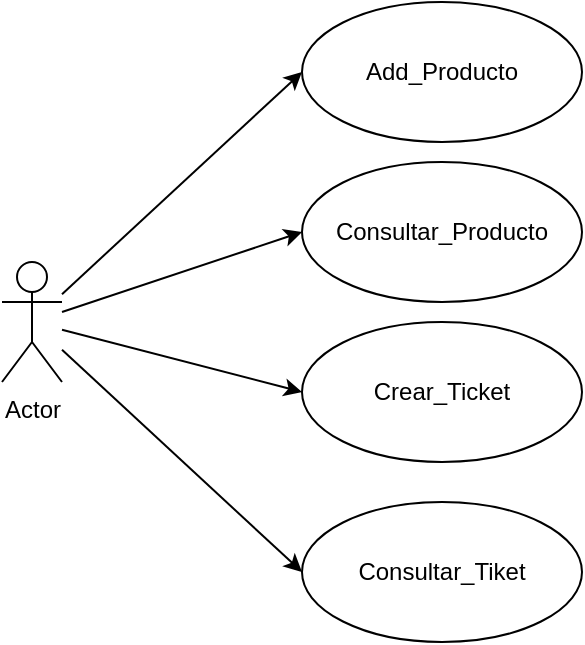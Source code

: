 <mxfile>
    <diagram id="1Gml1an0pZXCIb6bMCNK" name="casoso de uso">
        <mxGraphModel dx="543" dy="439" grid="1" gridSize="10" guides="1" tooltips="1" connect="1" arrows="1" fold="1" page="1" pageScale="1" pageWidth="827" pageHeight="1169" math="0" shadow="0">
            <root>
                <mxCell id="0"/>
                <mxCell id="1" parent="0"/>
                <mxCell id="5" style="edgeStyle=none;html=1;entryX=0;entryY=0.5;entryDx=0;entryDy=0;" edge="1" parent="1" source="2" target="3">
                    <mxGeometry relative="1" as="geometry"/>
                </mxCell>
                <mxCell id="6" style="edgeStyle=none;html=1;entryX=0;entryY=0.5;entryDx=0;entryDy=0;" edge="1" parent="1" source="2" target="4">
                    <mxGeometry relative="1" as="geometry"/>
                </mxCell>
                <mxCell id="9" style="edgeStyle=none;html=1;entryX=0;entryY=0.5;entryDx=0;entryDy=0;" edge="1" parent="1" source="2" target="8">
                    <mxGeometry relative="1" as="geometry"/>
                </mxCell>
                <mxCell id="10" style="edgeStyle=none;html=1;entryX=0;entryY=0.5;entryDx=0;entryDy=0;" edge="1" parent="1" source="2" target="7">
                    <mxGeometry relative="1" as="geometry"/>
                </mxCell>
                <mxCell id="2" value="Actor" style="shape=umlActor;verticalLabelPosition=bottom;verticalAlign=top;html=1;" vertex="1" parent="1">
                    <mxGeometry x="90" y="170" width="30" height="60" as="geometry"/>
                </mxCell>
                <mxCell id="3" value="Add_Producto" style="ellipse;whiteSpace=wrap;html=1;" vertex="1" parent="1">
                    <mxGeometry x="240" y="40" width="140" height="70" as="geometry"/>
                </mxCell>
                <mxCell id="4" value="Crear_Ticket" style="ellipse;whiteSpace=wrap;html=1;" vertex="1" parent="1">
                    <mxGeometry x="240" y="200" width="140" height="70" as="geometry"/>
                </mxCell>
                <mxCell id="7" value="Consultar_Producto" style="ellipse;whiteSpace=wrap;html=1;" vertex="1" parent="1">
                    <mxGeometry x="240" y="120" width="140" height="70" as="geometry"/>
                </mxCell>
                <mxCell id="8" value="Consultar_Tiket" style="ellipse;whiteSpace=wrap;html=1;" vertex="1" parent="1">
                    <mxGeometry x="240" y="290" width="140" height="70" as="geometry"/>
                </mxCell>
            </root>
        </mxGraphModel>
    </diagram>
</mxfile>